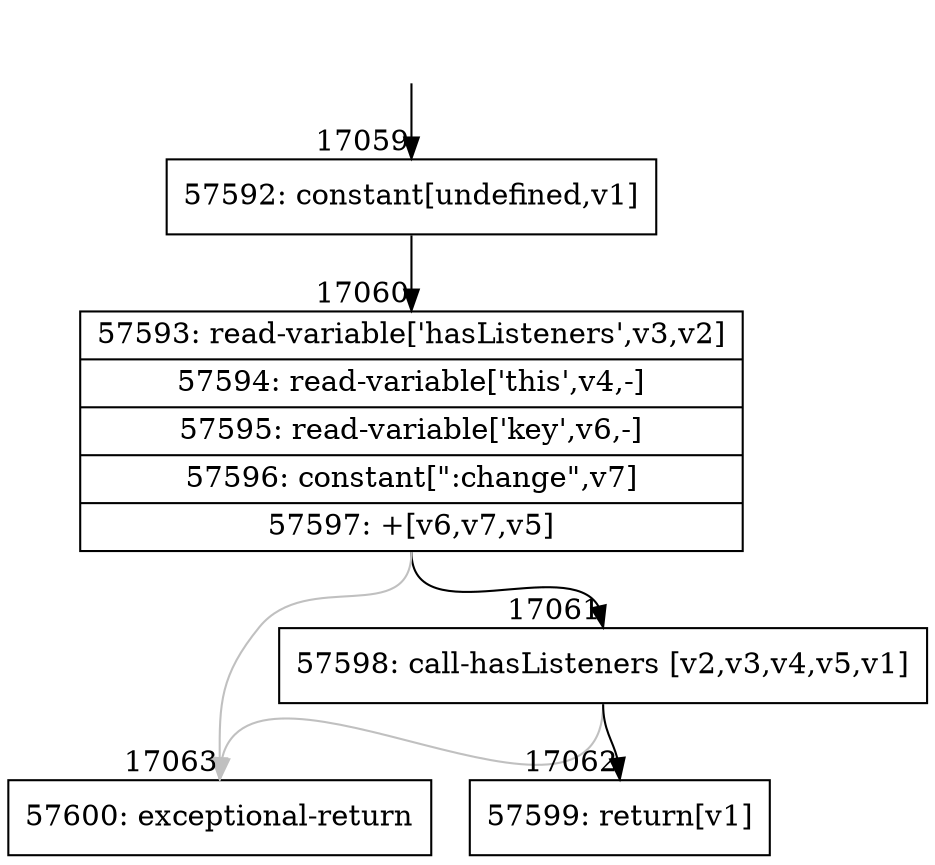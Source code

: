 digraph {
rankdir="TD"
BB_entry1466[shape=none,label=""];
BB_entry1466 -> BB17059 [tailport=s, headport=n, headlabel="    17059"]
BB17059 [shape=record label="{57592: constant[undefined,v1]}" ] 
BB17059 -> BB17060 [tailport=s, headport=n, headlabel="      17060"]
BB17060 [shape=record label="{57593: read-variable['hasListeners',v3,v2]|57594: read-variable['this',v4,-]|57595: read-variable['key',v6,-]|57596: constant[\":change\",v7]|57597: +[v6,v7,v5]}" ] 
BB17060 -> BB17061 [tailport=s, headport=n, headlabel="      17061"]
BB17060 -> BB17063 [tailport=s, headport=n, color=gray, headlabel="      17063"]
BB17061 [shape=record label="{57598: call-hasListeners [v2,v3,v4,v5,v1]}" ] 
BB17061 -> BB17062 [tailport=s, headport=n, headlabel="      17062"]
BB17061 -> BB17063 [tailport=s, headport=n, color=gray]
BB17062 [shape=record label="{57599: return[v1]}" ] 
BB17063 [shape=record label="{57600: exceptional-return}" ] 
//#$~ 32375
}
